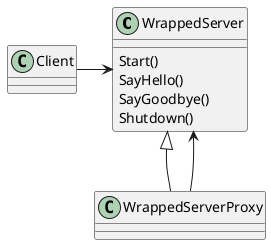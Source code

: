 @startuml
class WrappedServer {
    Start()
    SayHello()
    SayGoodbye()
    Shutdown()
}

Client -right-> WrappedServer

WrappedServerProxy -up-|> WrappedServer

WrappedServerProxy --> WrappedServer
@enduml
